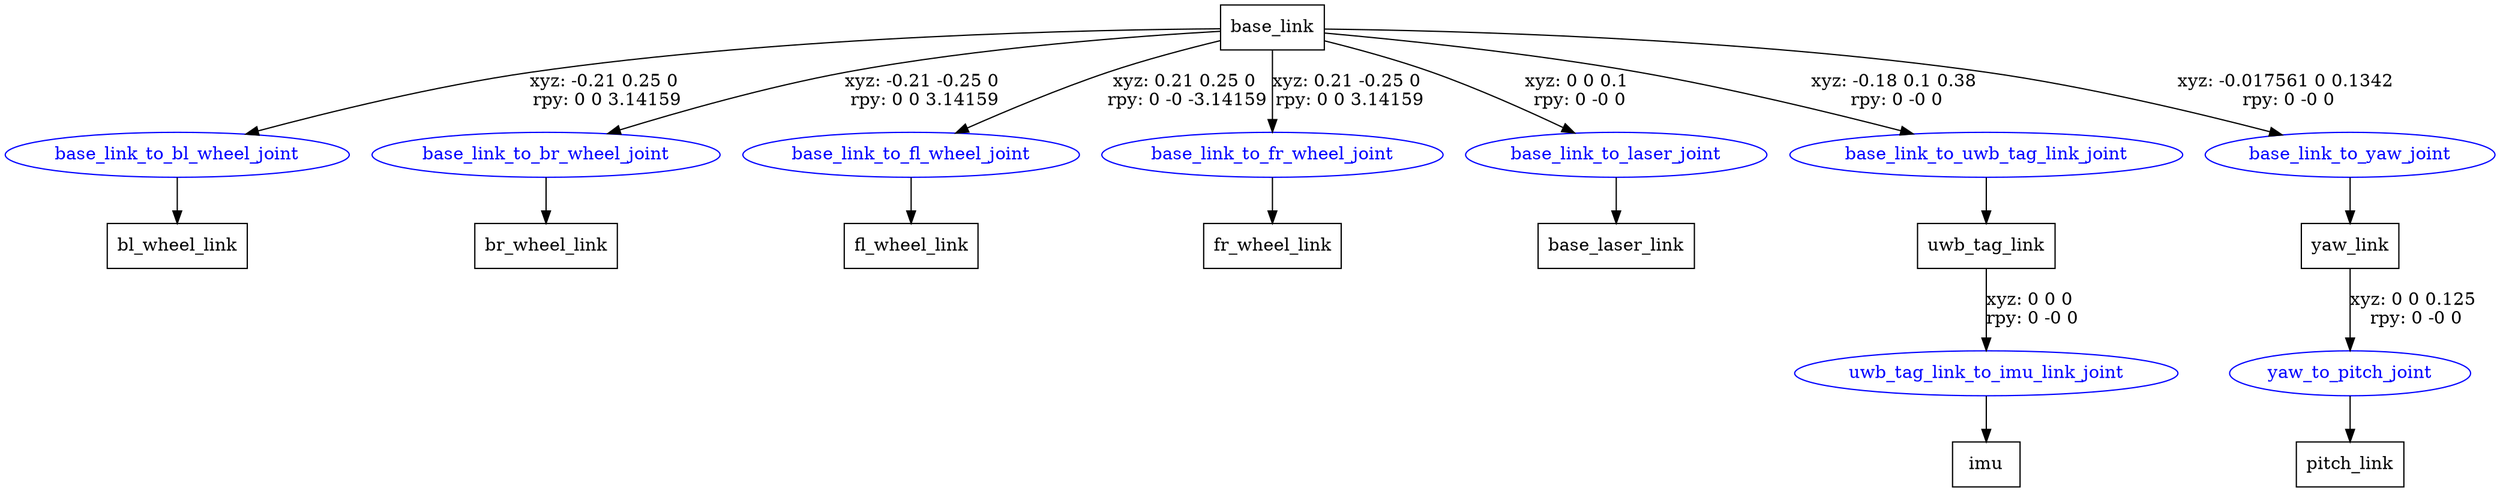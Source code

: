 digraph G {
node [shape=box];
"base_link" [label="base_link"];
"bl_wheel_link" [label="bl_wheel_link"];
"br_wheel_link" [label="br_wheel_link"];
"fl_wheel_link" [label="fl_wheel_link"];
"fr_wheel_link" [label="fr_wheel_link"];
"base_laser_link" [label="base_laser_link"];
"uwb_tag_link" [label="uwb_tag_link"];
"imu" [label="imu"];
"yaw_link" [label="yaw_link"];
"pitch_link" [label="pitch_link"];
node [shape=ellipse, color=blue, fontcolor=blue];
"base_link" -> "base_link_to_bl_wheel_joint" [label="xyz: -0.21 0.25 0 \nrpy: 0 0 3.14159"]
"base_link_to_bl_wheel_joint" -> "bl_wheel_link"
"base_link" -> "base_link_to_br_wheel_joint" [label="xyz: -0.21 -0.25 0 \nrpy: 0 0 3.14159"]
"base_link_to_br_wheel_joint" -> "br_wheel_link"
"base_link" -> "base_link_to_fl_wheel_joint" [label="xyz: 0.21 0.25 0 \nrpy: 0 -0 -3.14159"]
"base_link_to_fl_wheel_joint" -> "fl_wheel_link"
"base_link" -> "base_link_to_fr_wheel_joint" [label="xyz: 0.21 -0.25 0 \nrpy: 0 0 3.14159"]
"base_link_to_fr_wheel_joint" -> "fr_wheel_link"
"base_link" -> "base_link_to_laser_joint" [label="xyz: 0 0 0.1 \nrpy: 0 -0 0"]
"base_link_to_laser_joint" -> "base_laser_link"
"base_link" -> "base_link_to_uwb_tag_link_joint" [label="xyz: -0.18 0.1 0.38 \nrpy: 0 -0 0"]
"base_link_to_uwb_tag_link_joint" -> "uwb_tag_link"
"uwb_tag_link" -> "uwb_tag_link_to_imu_link_joint" [label="xyz: 0 0 0 \nrpy: 0 -0 0"]
"uwb_tag_link_to_imu_link_joint" -> "imu"
"base_link" -> "base_link_to_yaw_joint" [label="xyz: -0.017561 0 0.1342 \nrpy: 0 -0 0"]
"base_link_to_yaw_joint" -> "yaw_link"
"yaw_link" -> "yaw_to_pitch_joint" [label="xyz: 0 0 0.125 \nrpy: 0 -0 0"]
"yaw_to_pitch_joint" -> "pitch_link"
}
